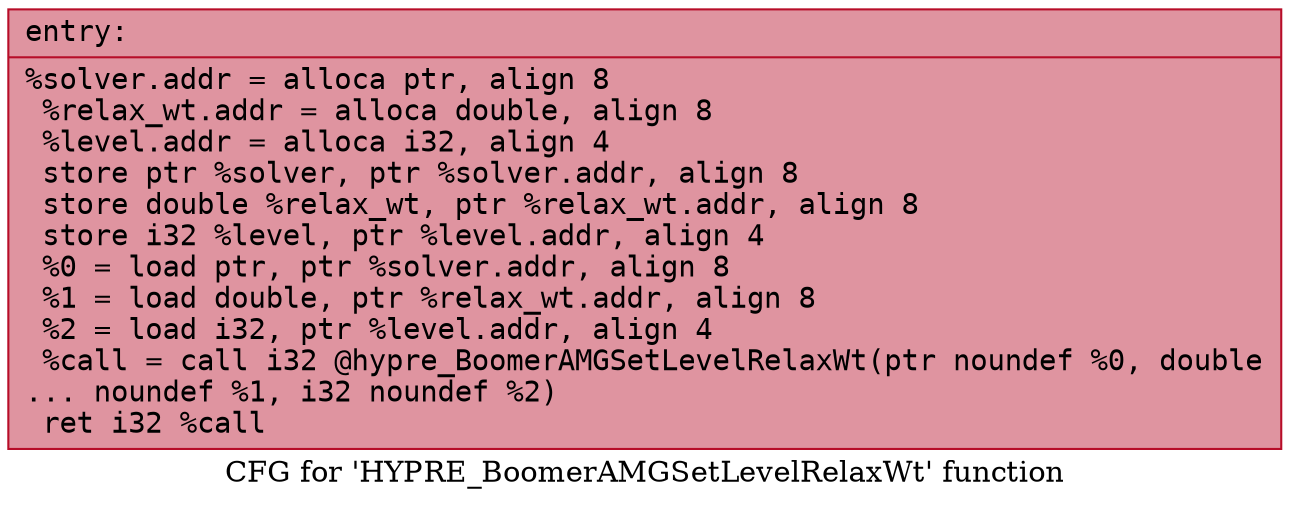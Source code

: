 digraph "CFG for 'HYPRE_BoomerAMGSetLevelRelaxWt' function" {
	label="CFG for 'HYPRE_BoomerAMGSetLevelRelaxWt' function";

	Node0x55f5a9a797d0 [shape=record,color="#b70d28ff", style=filled, fillcolor="#b70d2870" fontname="Courier",label="{entry:\l|  %solver.addr = alloca ptr, align 8\l  %relax_wt.addr = alloca double, align 8\l  %level.addr = alloca i32, align 4\l  store ptr %solver, ptr %solver.addr, align 8\l  store double %relax_wt, ptr %relax_wt.addr, align 8\l  store i32 %level, ptr %level.addr, align 4\l  %0 = load ptr, ptr %solver.addr, align 8\l  %1 = load double, ptr %relax_wt.addr, align 8\l  %2 = load i32, ptr %level.addr, align 4\l  %call = call i32 @hypre_BoomerAMGSetLevelRelaxWt(ptr noundef %0, double\l... noundef %1, i32 noundef %2)\l  ret i32 %call\l}"];
}
